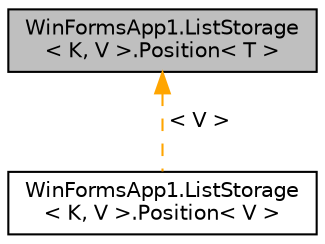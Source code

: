 digraph "WinFormsApp1.ListStorage&lt; K, V &gt;.Position&lt; T &gt;"
{
 // LATEX_PDF_SIZE
  edge [fontname="Helvetica",fontsize="10",labelfontname="Helvetica",labelfontsize="10"];
  node [fontname="Helvetica",fontsize="10",shape=record];
  Node1 [label="WinFormsApp1.ListStorage\l\< K, V \>.Position\< T \>",height=0.2,width=0.4,color="black", fillcolor="grey75", style="filled", fontcolor="black",tooltip=" "];
  Node1 -> Node2 [dir="back",color="orange",fontsize="10",style="dashed",label=" \< V \>" ];
  Node2 [label="WinFormsApp1.ListStorage\l\< K, V \>.Position\< V \>",height=0.2,width=0.4,color="black", fillcolor="white", style="filled",URL="$class_win_forms_app1_1_1_list_storage_1_1_position.html",tooltip=" "];
}
